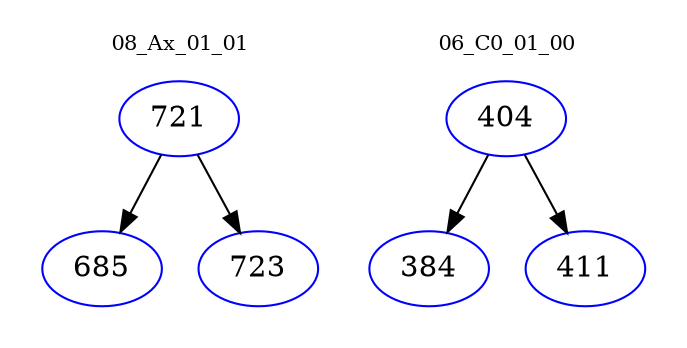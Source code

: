 digraph{
subgraph cluster_0 {
color = white
label = "08_Ax_01_01";
fontsize=10;
T0_721 [label="721", color="blue"]
T0_721 -> T0_685 [color="black"]
T0_685 [label="685", color="blue"]
T0_721 -> T0_723 [color="black"]
T0_723 [label="723", color="blue"]
}
subgraph cluster_1 {
color = white
label = "06_C0_01_00";
fontsize=10;
T1_404 [label="404", color="blue"]
T1_404 -> T1_384 [color="black"]
T1_384 [label="384", color="blue"]
T1_404 -> T1_411 [color="black"]
T1_411 [label="411", color="blue"]
}
}
